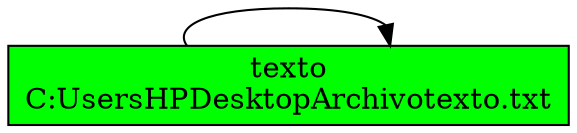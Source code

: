 digraph G{
rankdir = LR;
char0[shape=box label="texto
C:\Users\HP\Desktop\Archivo\texto.txt
"style=filled fillcolor=green];
char0->char0;
}
